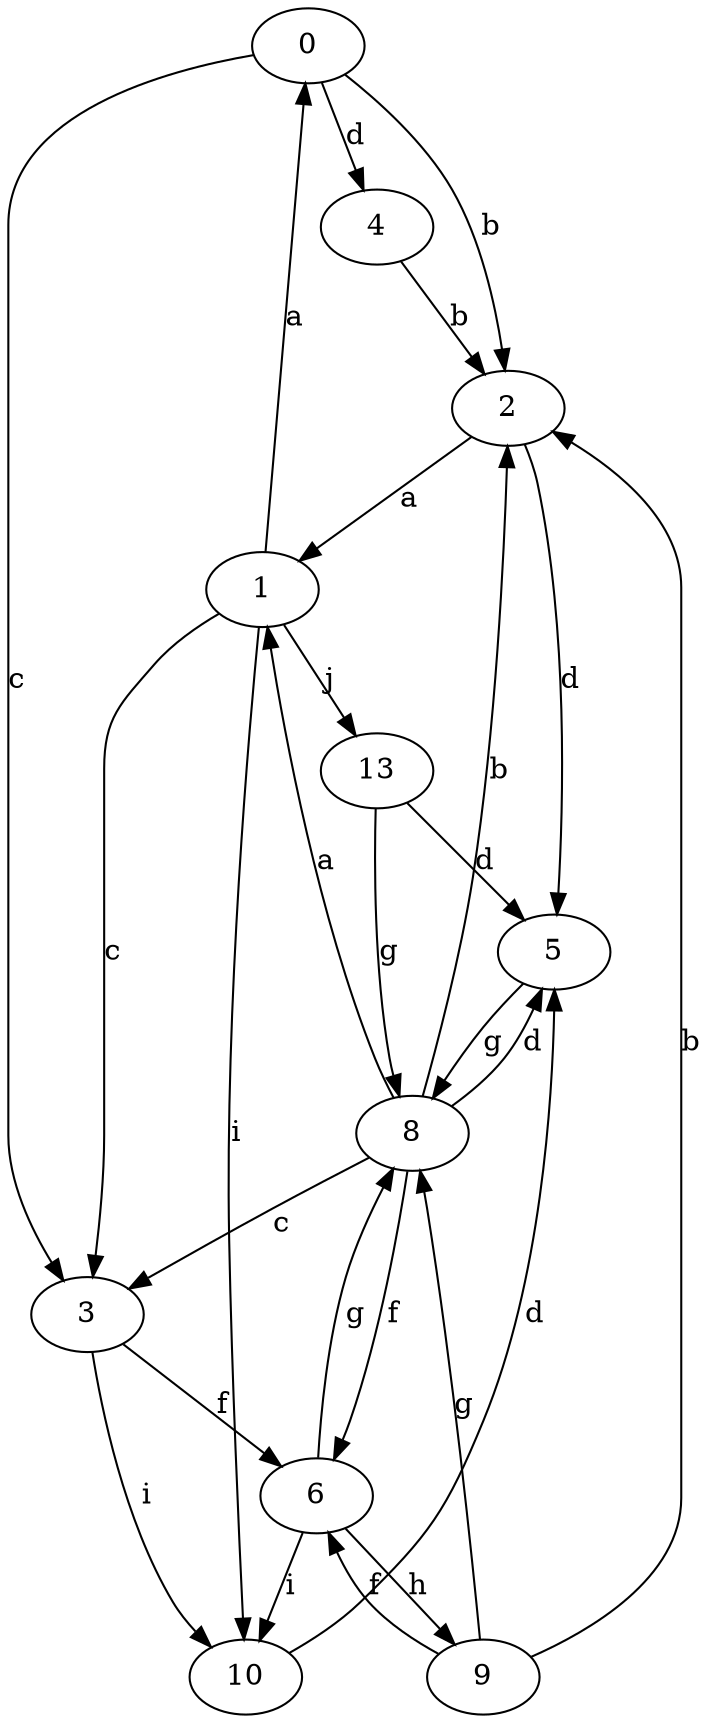strict digraph  {
0;
1;
2;
3;
4;
5;
6;
8;
9;
10;
13;
0 -> 2  [label=b];
0 -> 3  [label=c];
0 -> 4  [label=d];
1 -> 0  [label=a];
1 -> 3  [label=c];
1 -> 10  [label=i];
1 -> 13  [label=j];
2 -> 1  [label=a];
2 -> 5  [label=d];
3 -> 6  [label=f];
3 -> 10  [label=i];
4 -> 2  [label=b];
5 -> 8  [label=g];
6 -> 8  [label=g];
6 -> 9  [label=h];
6 -> 10  [label=i];
8 -> 1  [label=a];
8 -> 2  [label=b];
8 -> 3  [label=c];
8 -> 5  [label=d];
8 -> 6  [label=f];
9 -> 2  [label=b];
9 -> 6  [label=f];
9 -> 8  [label=g];
10 -> 5  [label=d];
13 -> 5  [label=d];
13 -> 8  [label=g];
}
